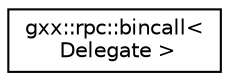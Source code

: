 digraph "Graphical Class Hierarchy"
{
  edge [fontname="Helvetica",fontsize="10",labelfontname="Helvetica",labelfontsize="10"];
  node [fontname="Helvetica",fontsize="10",shape=record];
  rankdir="LR";
  Node1 [label="gxx::rpc::bincall\<\l Delegate \>",height=0.2,width=0.4,color="black", fillcolor="white", style="filled",URL="$classgxx_1_1rpc_1_1bincall.html"];
}
